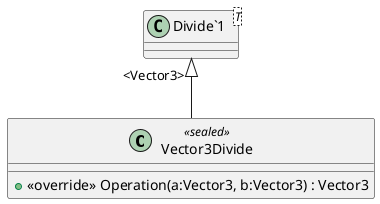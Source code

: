 @startuml
class Vector3Divide <<sealed>> {
    + <<override>> Operation(a:Vector3, b:Vector3) : Vector3
}
class "Divide`1"<T> {
}
"Divide`1" "<Vector3>" <|-- Vector3Divide
@enduml
